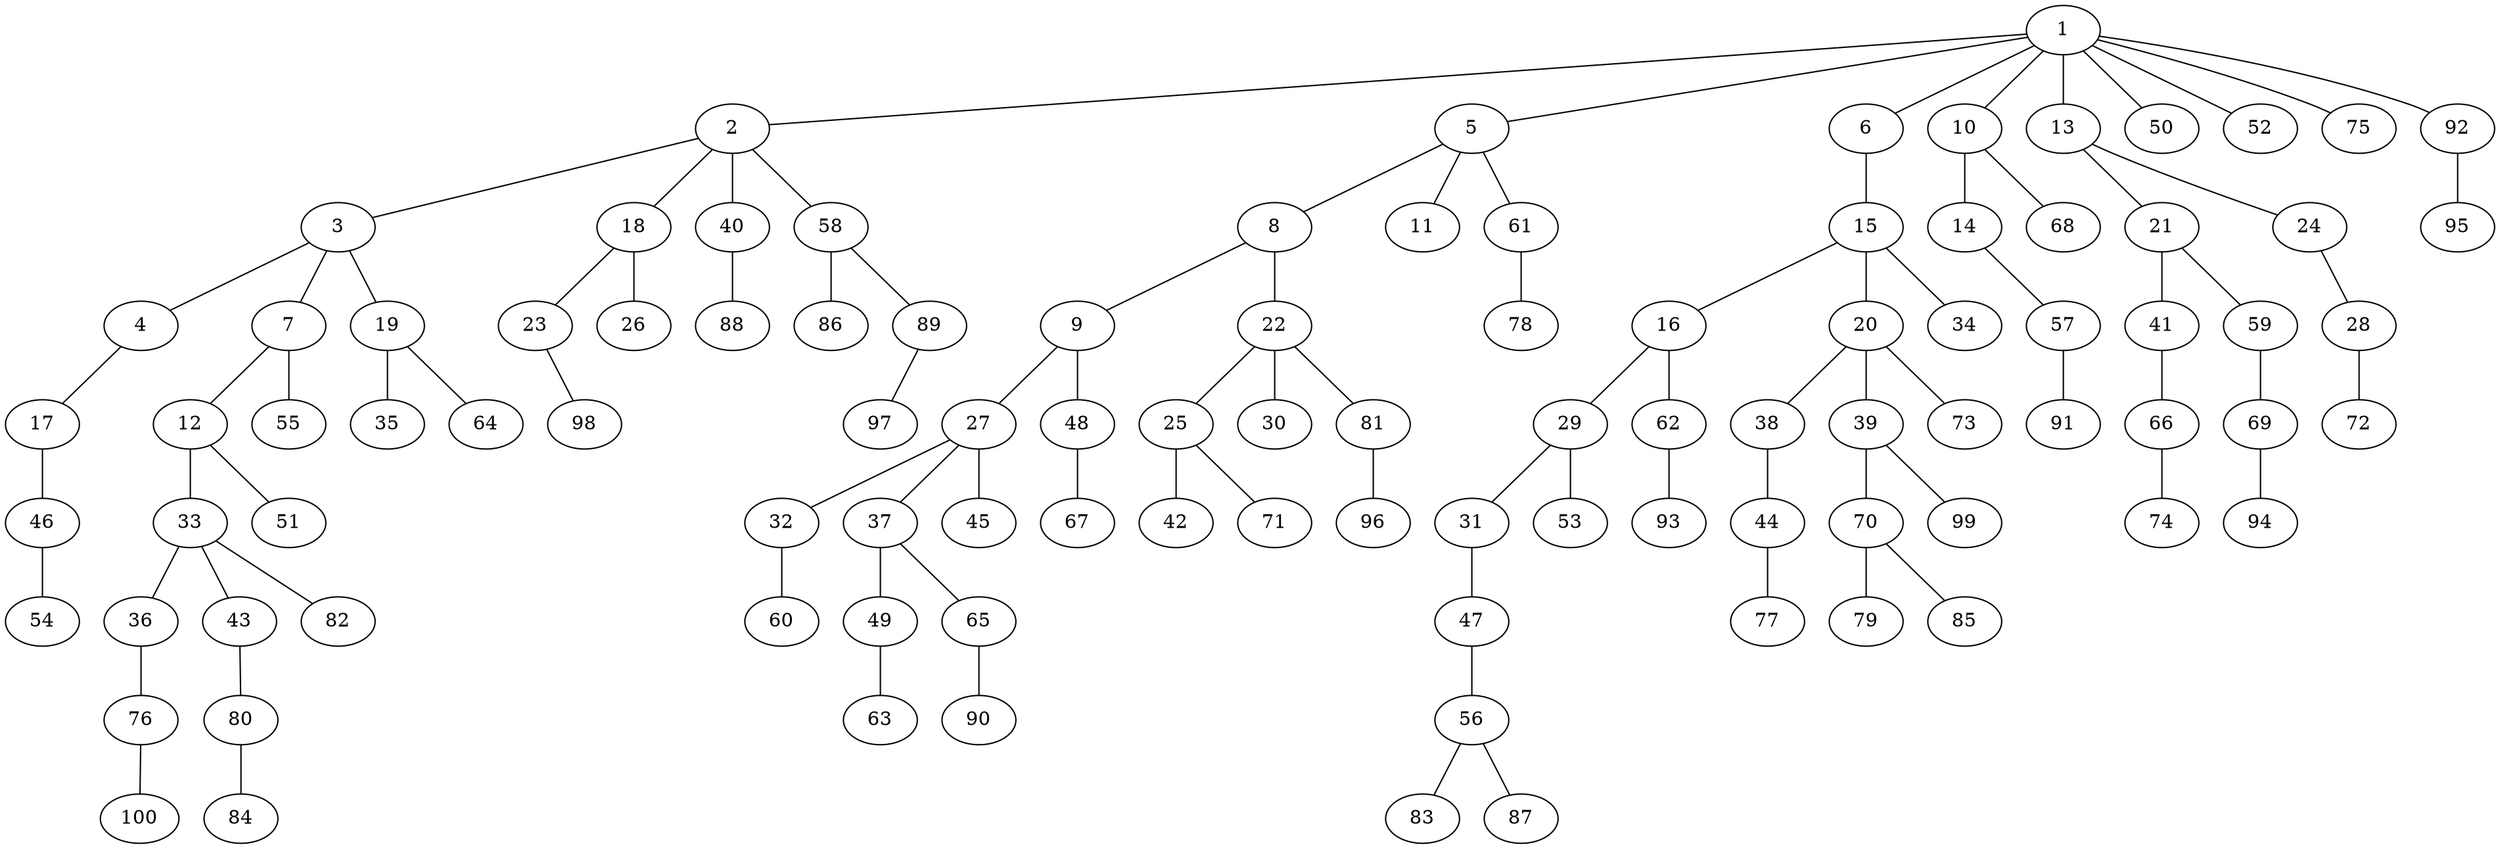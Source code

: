 graph graphname {1--2
1--5
1--6
1--10
1--13
1--50
1--52
1--75
1--92
2--3
2--18
2--40
2--58
3--4
3--7
3--19
4--17
5--8
5--11
5--61
6--15
7--12
7--55
8--9
8--22
9--27
9--48
10--14
10--68
12--33
12--51
13--21
13--24
14--57
15--16
15--20
15--34
16--29
16--62
17--46
18--23
18--26
19--35
19--64
20--38
20--39
20--73
21--41
21--59
22--25
22--30
22--81
23--98
24--28
25--42
25--71
27--32
27--37
27--45
28--72
29--31
29--53
31--47
32--60
33--36
33--43
33--82
36--76
37--49
37--65
38--44
39--70
39--99
40--88
41--66
43--80
44--77
46--54
47--56
48--67
49--63
56--83
56--87
57--91
58--86
58--89
59--69
61--78
62--93
65--90
66--74
69--94
70--79
70--85
76--100
80--84
81--96
89--97
92--95
}